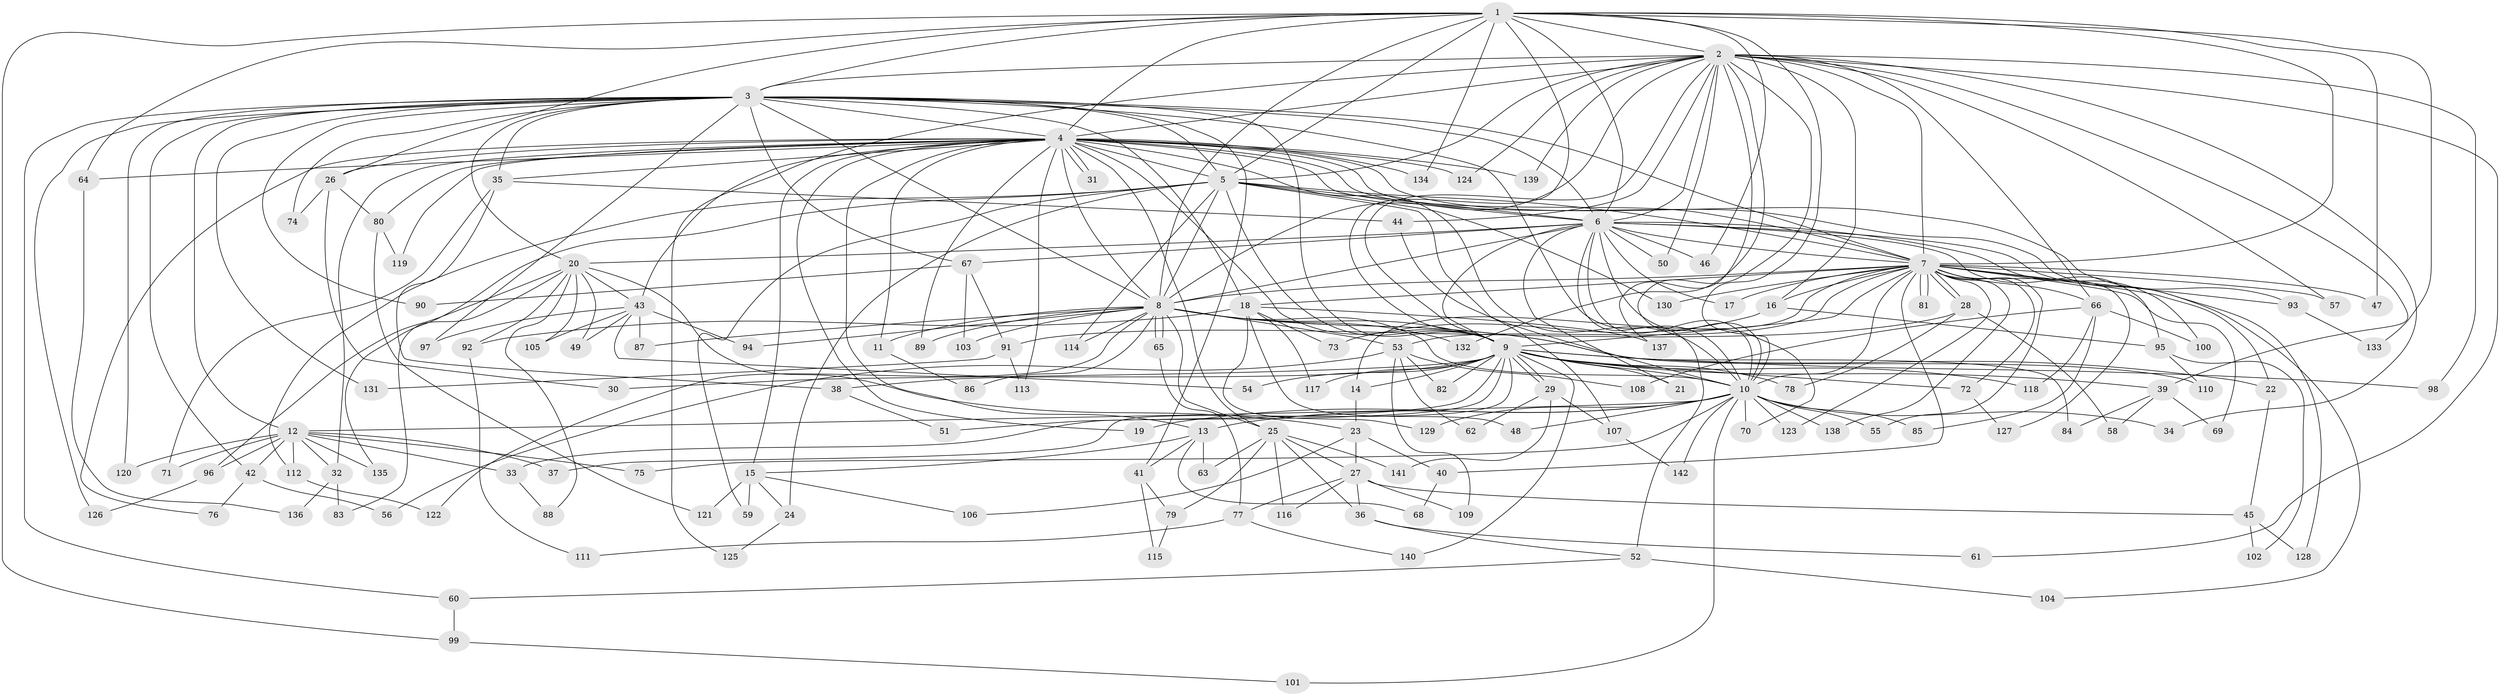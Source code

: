 // coarse degree distribution, {28: 0.011764705882352941, 36: 0.011764705882352941, 2: 0.49411764705882355, 3: 0.11764705882352941, 1: 0.17647058823529413, 4: 0.09411764705882353, 24: 0.011764705882352941, 6: 0.011764705882352941, 5: 0.023529411764705882, 12: 0.011764705882352941, 8: 0.011764705882352941, 10: 0.011764705882352941, 13: 0.011764705882352941}
// Generated by graph-tools (version 1.1) at 2025/47/03/04/25 21:47:39]
// undirected, 142 vertices, 309 edges
graph export_dot {
graph [start="1"]
  node [color=gray90,style=filled];
  1;
  2;
  3;
  4;
  5;
  6;
  7;
  8;
  9;
  10;
  11;
  12;
  13;
  14;
  15;
  16;
  17;
  18;
  19;
  20;
  21;
  22;
  23;
  24;
  25;
  26;
  27;
  28;
  29;
  30;
  31;
  32;
  33;
  34;
  35;
  36;
  37;
  38;
  39;
  40;
  41;
  42;
  43;
  44;
  45;
  46;
  47;
  48;
  49;
  50;
  51;
  52;
  53;
  54;
  55;
  56;
  57;
  58;
  59;
  60;
  61;
  62;
  63;
  64;
  65;
  66;
  67;
  68;
  69;
  70;
  71;
  72;
  73;
  74;
  75;
  76;
  77;
  78;
  79;
  80;
  81;
  82;
  83;
  84;
  85;
  86;
  87;
  88;
  89;
  90;
  91;
  92;
  93;
  94;
  95;
  96;
  97;
  98;
  99;
  100;
  101;
  102;
  103;
  104;
  105;
  106;
  107;
  108;
  109;
  110;
  111;
  112;
  113;
  114;
  115;
  116;
  117;
  118;
  119;
  120;
  121;
  122;
  123;
  124;
  125;
  126;
  127;
  128;
  129;
  130;
  131;
  132;
  133;
  134;
  135;
  136;
  137;
  138;
  139;
  140;
  141;
  142;
  1 -- 2;
  1 -- 3;
  1 -- 4;
  1 -- 5;
  1 -- 6;
  1 -- 7;
  1 -- 8;
  1 -- 9;
  1 -- 10;
  1 -- 26;
  1 -- 46;
  1 -- 47;
  1 -- 64;
  1 -- 99;
  1 -- 133;
  1 -- 134;
  2 -- 3;
  2 -- 4;
  2 -- 5;
  2 -- 6;
  2 -- 7;
  2 -- 8;
  2 -- 9;
  2 -- 10;
  2 -- 16;
  2 -- 34;
  2 -- 39;
  2 -- 44;
  2 -- 50;
  2 -- 57;
  2 -- 61;
  2 -- 66;
  2 -- 98;
  2 -- 124;
  2 -- 125;
  2 -- 132;
  2 -- 137;
  2 -- 139;
  3 -- 4;
  3 -- 5;
  3 -- 6;
  3 -- 7;
  3 -- 8;
  3 -- 9;
  3 -- 10;
  3 -- 12;
  3 -- 18;
  3 -- 20;
  3 -- 35;
  3 -- 41;
  3 -- 42;
  3 -- 60;
  3 -- 67;
  3 -- 74;
  3 -- 90;
  3 -- 97;
  3 -- 120;
  3 -- 126;
  3 -- 131;
  4 -- 5;
  4 -- 6;
  4 -- 7;
  4 -- 8;
  4 -- 9;
  4 -- 10;
  4 -- 11;
  4 -- 13;
  4 -- 15;
  4 -- 19;
  4 -- 25;
  4 -- 26;
  4 -- 31;
  4 -- 31;
  4 -- 32;
  4 -- 35;
  4 -- 43;
  4 -- 64;
  4 -- 76;
  4 -- 80;
  4 -- 89;
  4 -- 93;
  4 -- 104;
  4 -- 113;
  4 -- 119;
  4 -- 124;
  4 -- 134;
  4 -- 139;
  5 -- 6;
  5 -- 7;
  5 -- 8;
  5 -- 9;
  5 -- 10;
  5 -- 24;
  5 -- 59;
  5 -- 112;
  5 -- 114;
  5 -- 130;
  5 -- 135;
  6 -- 7;
  6 -- 8;
  6 -- 9;
  6 -- 10;
  6 -- 17;
  6 -- 20;
  6 -- 21;
  6 -- 46;
  6 -- 50;
  6 -- 52;
  6 -- 67;
  6 -- 70;
  6 -- 95;
  6 -- 100;
  6 -- 128;
  7 -- 8;
  7 -- 9;
  7 -- 10;
  7 -- 14;
  7 -- 16;
  7 -- 17;
  7 -- 18;
  7 -- 22;
  7 -- 28;
  7 -- 28;
  7 -- 40;
  7 -- 47;
  7 -- 53;
  7 -- 55;
  7 -- 57;
  7 -- 66;
  7 -- 69;
  7 -- 72;
  7 -- 81;
  7 -- 81;
  7 -- 93;
  7 -- 123;
  7 -- 127;
  7 -- 130;
  7 -- 138;
  8 -- 9;
  8 -- 10;
  8 -- 11;
  8 -- 25;
  8 -- 53;
  8 -- 65;
  8 -- 65;
  8 -- 84;
  8 -- 86;
  8 -- 87;
  8 -- 89;
  8 -- 94;
  8 -- 103;
  8 -- 110;
  8 -- 114;
  8 -- 122;
  8 -- 132;
  9 -- 10;
  9 -- 14;
  9 -- 21;
  9 -- 22;
  9 -- 29;
  9 -- 29;
  9 -- 30;
  9 -- 33;
  9 -- 37;
  9 -- 38;
  9 -- 39;
  9 -- 51;
  9 -- 54;
  9 -- 72;
  9 -- 78;
  9 -- 82;
  9 -- 98;
  9 -- 117;
  9 -- 118;
  9 -- 140;
  10 -- 12;
  10 -- 13;
  10 -- 19;
  10 -- 34;
  10 -- 48;
  10 -- 55;
  10 -- 70;
  10 -- 75;
  10 -- 85;
  10 -- 101;
  10 -- 123;
  10 -- 129;
  10 -- 138;
  10 -- 142;
  11 -- 86;
  12 -- 32;
  12 -- 33;
  12 -- 37;
  12 -- 42;
  12 -- 71;
  12 -- 75;
  12 -- 96;
  12 -- 112;
  12 -- 120;
  12 -- 135;
  13 -- 15;
  13 -- 41;
  13 -- 63;
  13 -- 68;
  14 -- 23;
  15 -- 24;
  15 -- 59;
  15 -- 106;
  15 -- 121;
  16 -- 73;
  16 -- 95;
  18 -- 48;
  18 -- 73;
  18 -- 92;
  18 -- 117;
  18 -- 129;
  18 -- 137;
  20 -- 23;
  20 -- 43;
  20 -- 49;
  20 -- 83;
  20 -- 88;
  20 -- 92;
  20 -- 96;
  20 -- 105;
  22 -- 45;
  23 -- 27;
  23 -- 40;
  23 -- 106;
  24 -- 125;
  25 -- 27;
  25 -- 36;
  25 -- 63;
  25 -- 79;
  25 -- 116;
  25 -- 141;
  26 -- 30;
  26 -- 74;
  26 -- 80;
  27 -- 36;
  27 -- 45;
  27 -- 77;
  27 -- 109;
  27 -- 116;
  28 -- 58;
  28 -- 78;
  28 -- 91;
  29 -- 62;
  29 -- 107;
  29 -- 141;
  32 -- 83;
  32 -- 136;
  33 -- 88;
  35 -- 38;
  35 -- 44;
  35 -- 71;
  36 -- 52;
  36 -- 61;
  38 -- 51;
  39 -- 58;
  39 -- 69;
  39 -- 84;
  40 -- 68;
  41 -- 79;
  41 -- 115;
  42 -- 56;
  42 -- 76;
  43 -- 49;
  43 -- 54;
  43 -- 87;
  43 -- 94;
  43 -- 97;
  43 -- 105;
  44 -- 107;
  45 -- 102;
  45 -- 128;
  52 -- 60;
  52 -- 104;
  53 -- 56;
  53 -- 62;
  53 -- 82;
  53 -- 108;
  53 -- 109;
  60 -- 99;
  64 -- 136;
  65 -- 77;
  66 -- 85;
  66 -- 100;
  66 -- 108;
  66 -- 118;
  67 -- 90;
  67 -- 91;
  67 -- 103;
  72 -- 127;
  77 -- 111;
  77 -- 140;
  79 -- 115;
  80 -- 119;
  80 -- 121;
  91 -- 113;
  91 -- 131;
  92 -- 111;
  93 -- 133;
  95 -- 102;
  95 -- 110;
  96 -- 126;
  99 -- 101;
  107 -- 142;
  112 -- 122;
}
